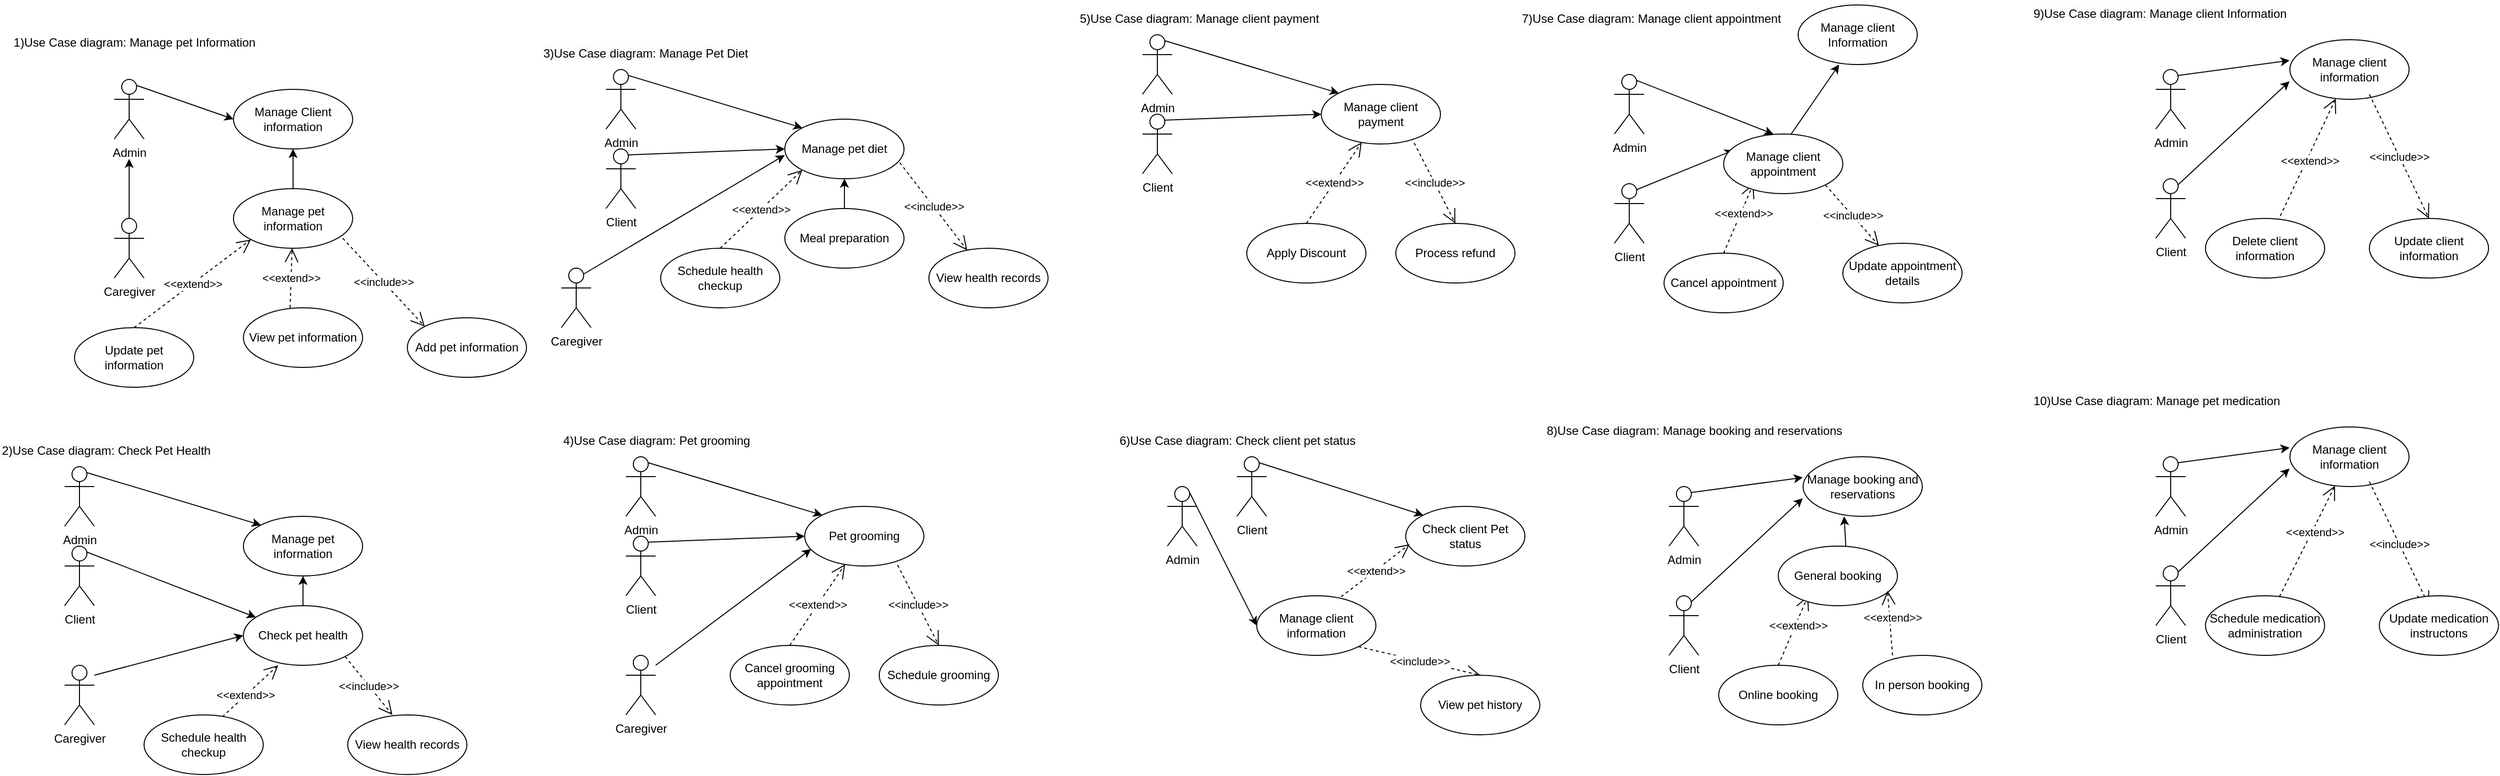 <mxfile version="24.6.4" type="device">
  <diagram name="Page-1" id="rgZwceeodtX-BhhZzQaN">
    <mxGraphModel dx="2015" dy="1100" grid="1" gridSize="10" guides="1" tooltips="1" connect="1" arrows="1" fold="1" page="1" pageScale="1" pageWidth="850" pageHeight="1100" math="0" shadow="0">
      <root>
        <mxCell id="0" />
        <mxCell id="1" parent="0" />
        <mxCell id="zifpkMU8SjBG_Dm3BaqD-1" value="Caregiver" style="shape=umlActor;verticalLabelPosition=bottom;verticalAlign=top;html=1;" parent="1" vertex="1">
          <mxGeometry x="130" y="390" width="30" height="60" as="geometry" />
        </mxCell>
        <mxCell id="zifpkMU8SjBG_Dm3BaqD-2" value="Admin" style="shape=umlActor;verticalLabelPosition=bottom;verticalAlign=top;html=1;" parent="1" vertex="1">
          <mxGeometry x="130" y="250" width="30" height="60" as="geometry" />
        </mxCell>
        <mxCell id="zifpkMU8SjBG_Dm3BaqD-3" value="Manage pet information" style="ellipse;whiteSpace=wrap;html=1;" parent="1" vertex="1">
          <mxGeometry x="250" y="360" width="120" height="60" as="geometry" />
        </mxCell>
        <mxCell id="zifpkMU8SjBG_Dm3BaqD-5" value="Manage Client information" style="ellipse;whiteSpace=wrap;html=1;" parent="1" vertex="1">
          <mxGeometry x="250" y="260" width="120" height="60" as="geometry" />
        </mxCell>
        <mxCell id="zifpkMU8SjBG_Dm3BaqD-6" value="Add pet information" style="ellipse;whiteSpace=wrap;html=1;" parent="1" vertex="1">
          <mxGeometry x="425" y="490" width="120" height="60" as="geometry" />
        </mxCell>
        <mxCell id="zifpkMU8SjBG_Dm3BaqD-7" value="Update pet information" style="ellipse;whiteSpace=wrap;html=1;" parent="1" vertex="1">
          <mxGeometry x="90" y="500" width="120" height="60" as="geometry" />
        </mxCell>
        <mxCell id="zifpkMU8SjBG_Dm3BaqD-8" value="" style="endArrow=classic;html=1;rounded=0;entryX=0.5;entryY=1;entryDx=0;entryDy=0;" parent="1" target="zifpkMU8SjBG_Dm3BaqD-5" edge="1">
          <mxGeometry width="50" height="50" relative="1" as="geometry">
            <mxPoint x="310" y="360" as="sourcePoint" />
            <mxPoint x="360" y="310" as="targetPoint" />
          </mxGeometry>
        </mxCell>
        <mxCell id="zifpkMU8SjBG_Dm3BaqD-9" value="&amp;lt;&amp;lt;include&amp;gt;&amp;gt;" style="endArrow=open;endSize=12;dashed=1;html=1;rounded=0;entryX=0;entryY=0;entryDx=0;entryDy=0;" parent="1" target="zifpkMU8SjBG_Dm3BaqD-6" edge="1">
          <mxGeometry width="160" relative="1" as="geometry">
            <mxPoint x="360" y="410" as="sourcePoint" />
            <mxPoint x="520" y="410" as="targetPoint" />
          </mxGeometry>
        </mxCell>
        <mxCell id="zifpkMU8SjBG_Dm3BaqD-10" value="&amp;lt;&amp;lt;extend&amp;gt;&amp;gt;" style="endArrow=open;endSize=12;dashed=1;html=1;rounded=0;entryX=0;entryY=1;entryDx=0;entryDy=0;exitX=0.5;exitY=0;exitDx=0;exitDy=0;" parent="1" source="zifpkMU8SjBG_Dm3BaqD-7" target="zifpkMU8SjBG_Dm3BaqD-3" edge="1">
          <mxGeometry width="160" relative="1" as="geometry">
            <mxPoint x="260" y="460" as="sourcePoint" />
            <mxPoint x="420" y="460" as="targetPoint" />
            <Array as="points" />
          </mxGeometry>
        </mxCell>
        <mxCell id="zifpkMU8SjBG_Dm3BaqD-18" value="" style="endArrow=classic;html=1;rounded=0;exitX=0.5;exitY=0;exitDx=0;exitDy=0;exitPerimeter=0;" parent="1" source="zifpkMU8SjBG_Dm3BaqD-1" edge="1">
          <mxGeometry width="50" height="50" relative="1" as="geometry">
            <mxPoint x="140" y="390" as="sourcePoint" />
            <mxPoint x="145" y="330" as="targetPoint" />
          </mxGeometry>
        </mxCell>
        <mxCell id="zifpkMU8SjBG_Dm3BaqD-20" value="" style="endArrow=classic;html=1;rounded=0;entryX=0;entryY=0.5;entryDx=0;entryDy=0;exitX=0.75;exitY=0.1;exitDx=0;exitDy=0;exitPerimeter=0;" parent="1" source="zifpkMU8SjBG_Dm3BaqD-2" target="zifpkMU8SjBG_Dm3BaqD-5" edge="1">
          <mxGeometry width="50" height="50" relative="1" as="geometry">
            <mxPoint x="190" y="260" as="sourcePoint" />
            <mxPoint x="250" y="280.01" as="targetPoint" />
          </mxGeometry>
        </mxCell>
        <mxCell id="zifpkMU8SjBG_Dm3BaqD-22" value="1)Use Case diagram: Manage pet Information" style="text;html=1;align=center;verticalAlign=middle;resizable=0;points=[];autosize=1;strokeColor=none;fillColor=none;" parent="1" vertex="1">
          <mxGeometry x="15" y="198" width="270" height="30" as="geometry" />
        </mxCell>
        <mxCell id="zifpkMU8SjBG_Dm3BaqD-23" value="View pet information" style="ellipse;whiteSpace=wrap;html=1;" parent="1" vertex="1">
          <mxGeometry x="260" y="480" width="120" height="60" as="geometry" />
        </mxCell>
        <mxCell id="zifpkMU8SjBG_Dm3BaqD-24" value="&amp;lt;&amp;lt;extend&amp;gt;&amp;gt;" style="endArrow=open;endSize=12;dashed=1;html=1;rounded=0;exitX=0.5;exitY=0;exitDx=0;exitDy=0;" parent="1" target="zifpkMU8SjBG_Dm3BaqD-3" edge="1">
          <mxGeometry width="160" relative="1" as="geometry">
            <mxPoint x="307" y="480" as="sourcePoint" />
            <mxPoint x="425" y="391" as="targetPoint" />
            <Array as="points" />
          </mxGeometry>
        </mxCell>
        <mxCell id="zifpkMU8SjBG_Dm3BaqD-25" value="Caregiver" style="shape=umlActor;verticalLabelPosition=bottom;verticalAlign=top;html=1;" parent="1" vertex="1">
          <mxGeometry x="80" y="840" width="30" height="60" as="geometry" />
        </mxCell>
        <mxCell id="zifpkMU8SjBG_Dm3BaqD-26" value="Admin" style="shape=umlActor;verticalLabelPosition=bottom;verticalAlign=top;html=1;" parent="1" vertex="1">
          <mxGeometry x="80" y="640" width="30" height="60" as="geometry" />
        </mxCell>
        <mxCell id="zifpkMU8SjBG_Dm3BaqD-27" value="Check pet health" style="ellipse;whiteSpace=wrap;html=1;" parent="1" vertex="1">
          <mxGeometry x="260" y="780" width="120" height="60" as="geometry" />
        </mxCell>
        <mxCell id="zifpkMU8SjBG_Dm3BaqD-28" value="Manage pet information" style="ellipse;whiteSpace=wrap;html=1;" parent="1" vertex="1">
          <mxGeometry x="260" y="690" width="120" height="60" as="geometry" />
        </mxCell>
        <mxCell id="zifpkMU8SjBG_Dm3BaqD-31" value="" style="endArrow=classic;html=1;rounded=0;entryX=0.5;entryY=1;entryDx=0;entryDy=0;" parent="1" target="zifpkMU8SjBG_Dm3BaqD-28" edge="1">
          <mxGeometry width="50" height="50" relative="1" as="geometry">
            <mxPoint x="320" y="780" as="sourcePoint" />
            <mxPoint x="370" y="730" as="targetPoint" />
          </mxGeometry>
        </mxCell>
        <mxCell id="zifpkMU8SjBG_Dm3BaqD-38" value="&lt;span style=&quot;color: rgb(0, 0, 0); font-family: Helvetica; font-size: 12px; font-style: normal; font-variant-ligatures: normal; font-variant-caps: normal; font-weight: 400; letter-spacing: normal; orphans: 2; text-align: center; text-indent: 0px; text-transform: none; widows: 2; word-spacing: 0px; -webkit-text-stroke-width: 0px; white-space: nowrap; background-color: rgb(251, 251, 251); text-decoration-thickness: initial; text-decoration-style: initial; text-decoration-color: initial; display: inline !important; float: none;&quot;&gt;2)Use Case diagram: Check Pet Health&lt;/span&gt;" style="text;whiteSpace=wrap;html=1;" parent="1" vertex="1">
          <mxGeometry x="15" y="610" width="280" height="40" as="geometry" />
        </mxCell>
        <mxCell id="zifpkMU8SjBG_Dm3BaqD-39" value="Client" style="shape=umlActor;verticalLabelPosition=bottom;verticalAlign=top;html=1;" parent="1" vertex="1">
          <mxGeometry x="80" y="720" width="30" height="60" as="geometry" />
        </mxCell>
        <mxCell id="zifpkMU8SjBG_Dm3BaqD-41" value="" style="endArrow=classic;html=1;rounded=0;exitX=0.75;exitY=0.1;exitDx=0;exitDy=0;exitPerimeter=0;" parent="1" source="zifpkMU8SjBG_Dm3BaqD-39" target="zifpkMU8SjBG_Dm3BaqD-27" edge="1">
          <mxGeometry width="50" height="50" relative="1" as="geometry">
            <mxPoint x="145" y="700" as="sourcePoint" />
            <mxPoint x="220" y="714" as="targetPoint" />
          </mxGeometry>
        </mxCell>
        <mxCell id="zifpkMU8SjBG_Dm3BaqD-42" value="" style="endArrow=classic;html=1;rounded=0;entryX=0;entryY=0.5;entryDx=0;entryDy=0;" parent="1" target="zifpkMU8SjBG_Dm3BaqD-27" edge="1">
          <mxGeometry width="50" height="50" relative="1" as="geometry">
            <mxPoint x="110" y="850" as="sourcePoint" />
            <mxPoint x="250" y="810" as="targetPoint" />
          </mxGeometry>
        </mxCell>
        <mxCell id="wcL-7751c6dFBIgJgQ8n-2" value="" style="endArrow=classic;html=1;rounded=0;entryX=0;entryY=0;entryDx=0;entryDy=0;exitX=0.75;exitY=0.1;exitDx=0;exitDy=0;exitPerimeter=0;" edge="1" parent="1" source="zifpkMU8SjBG_Dm3BaqD-26" target="zifpkMU8SjBG_Dm3BaqD-28">
          <mxGeometry width="50" height="50" relative="1" as="geometry">
            <mxPoint x="150" y="680" as="sourcePoint" />
            <mxPoint x="230" y="620" as="targetPoint" />
          </mxGeometry>
        </mxCell>
        <mxCell id="wcL-7751c6dFBIgJgQ8n-3" value="&amp;lt;&amp;lt;include&amp;gt;&amp;gt;" style="endArrow=open;endSize=12;dashed=1;html=1;rounded=0;exitX=1;exitY=1;exitDx=0;exitDy=0;" edge="1" parent="1" source="zifpkMU8SjBG_Dm3BaqD-27">
          <mxGeometry width="160" relative="1" as="geometry">
            <mxPoint x="360" y="800" as="sourcePoint" />
            <mxPoint x="410" y="890" as="targetPoint" />
          </mxGeometry>
        </mxCell>
        <mxCell id="wcL-7751c6dFBIgJgQ8n-4" value="View health records" style="ellipse;whiteSpace=wrap;html=1;" vertex="1" parent="1">
          <mxGeometry x="365" y="890" width="120" height="60" as="geometry" />
        </mxCell>
        <mxCell id="wcL-7751c6dFBIgJgQ8n-5" value="&amp;lt;&amp;lt;extend&amp;gt;&amp;gt;" style="endArrow=open;endSize=12;dashed=1;html=1;rounded=0;entryX=0;entryY=1;entryDx=0;entryDy=0;" edge="1" parent="1">
          <mxGeometry width="160" relative="1" as="geometry">
            <mxPoint x="230" y="900" as="sourcePoint" />
            <mxPoint x="295" y="840" as="targetPoint" />
            <Array as="points" />
          </mxGeometry>
        </mxCell>
        <mxCell id="wcL-7751c6dFBIgJgQ8n-6" value="Schedule health checkup" style="ellipse;whiteSpace=wrap;html=1;" vertex="1" parent="1">
          <mxGeometry x="160" y="890" width="120" height="60" as="geometry" />
        </mxCell>
        <mxCell id="wcL-7751c6dFBIgJgQ8n-7" value="Caregiver" style="shape=umlActor;verticalLabelPosition=bottom;verticalAlign=top;html=1;" vertex="1" parent="1">
          <mxGeometry x="580" y="440" width="30" height="60" as="geometry" />
        </mxCell>
        <mxCell id="wcL-7751c6dFBIgJgQ8n-8" value="Admin" style="shape=umlActor;verticalLabelPosition=bottom;verticalAlign=top;html=1;" vertex="1" parent="1">
          <mxGeometry x="625" y="240" width="30" height="60" as="geometry" />
        </mxCell>
        <mxCell id="wcL-7751c6dFBIgJgQ8n-9" value="Meal preparation" style="ellipse;whiteSpace=wrap;html=1;" vertex="1" parent="1">
          <mxGeometry x="805" y="380" width="120" height="60" as="geometry" />
        </mxCell>
        <mxCell id="wcL-7751c6dFBIgJgQ8n-10" value="Manage pet diet" style="ellipse;whiteSpace=wrap;html=1;" vertex="1" parent="1">
          <mxGeometry x="805" y="290" width="120" height="60" as="geometry" />
        </mxCell>
        <mxCell id="wcL-7751c6dFBIgJgQ8n-11" value="" style="endArrow=classic;html=1;rounded=0;entryX=0.5;entryY=1;entryDx=0;entryDy=0;" edge="1" parent="1" target="wcL-7751c6dFBIgJgQ8n-10">
          <mxGeometry width="50" height="50" relative="1" as="geometry">
            <mxPoint x="865" y="380" as="sourcePoint" />
            <mxPoint x="915" y="330" as="targetPoint" />
          </mxGeometry>
        </mxCell>
        <mxCell id="wcL-7751c6dFBIgJgQ8n-12" value="&lt;span style=&quot;color: rgb(0, 0, 0); font-family: Helvetica; font-size: 12px; font-style: normal; font-variant-ligatures: normal; font-variant-caps: normal; font-weight: 400; letter-spacing: normal; orphans: 2; text-align: center; text-indent: 0px; text-transform: none; widows: 2; word-spacing: 0px; -webkit-text-stroke-width: 0px; white-space: nowrap; background-color: rgb(251, 251, 251); text-decoration-thickness: initial; text-decoration-style: initial; text-decoration-color: initial; display: inline !important; float: none;&quot;&gt;3)Use Case diagram: Manage Pet Diet&lt;/span&gt;" style="text;whiteSpace=wrap;html=1;" vertex="1" parent="1">
          <mxGeometry x="560" y="210" width="280" height="40" as="geometry" />
        </mxCell>
        <mxCell id="wcL-7751c6dFBIgJgQ8n-13" value="Client" style="shape=umlActor;verticalLabelPosition=bottom;verticalAlign=top;html=1;" vertex="1" parent="1">
          <mxGeometry x="625" y="320" width="30" height="60" as="geometry" />
        </mxCell>
        <mxCell id="wcL-7751c6dFBIgJgQ8n-14" value="" style="endArrow=classic;html=1;rounded=0;exitX=0.75;exitY=0.1;exitDx=0;exitDy=0;exitPerimeter=0;entryX=0;entryY=0.5;entryDx=0;entryDy=0;" edge="1" parent="1" source="wcL-7751c6dFBIgJgQ8n-13" target="wcL-7751c6dFBIgJgQ8n-10">
          <mxGeometry width="50" height="50" relative="1" as="geometry">
            <mxPoint x="690" y="300" as="sourcePoint" />
            <mxPoint x="765" y="314" as="targetPoint" />
          </mxGeometry>
        </mxCell>
        <mxCell id="wcL-7751c6dFBIgJgQ8n-15" value="" style="endArrow=classic;html=1;rounded=0;exitX=0.75;exitY=0.1;exitDx=0;exitDy=0;exitPerimeter=0;entryX=-0.001;entryY=0.604;entryDx=0;entryDy=0;entryPerimeter=0;" edge="1" parent="1" target="wcL-7751c6dFBIgJgQ8n-10" source="wcL-7751c6dFBIgJgQ8n-7">
          <mxGeometry width="50" height="50" relative="1" as="geometry">
            <mxPoint x="655" y="450" as="sourcePoint" />
            <mxPoint x="720" y="410" as="targetPoint" />
          </mxGeometry>
        </mxCell>
        <mxCell id="wcL-7751c6dFBIgJgQ8n-16" value="" style="endArrow=classic;html=1;rounded=0;entryX=0;entryY=0;entryDx=0;entryDy=0;exitX=0.75;exitY=0.1;exitDx=0;exitDy=0;exitPerimeter=0;" edge="1" parent="1" source="wcL-7751c6dFBIgJgQ8n-8" target="wcL-7751c6dFBIgJgQ8n-10">
          <mxGeometry width="50" height="50" relative="1" as="geometry">
            <mxPoint x="695" y="280" as="sourcePoint" />
            <mxPoint x="775" y="220" as="targetPoint" />
          </mxGeometry>
        </mxCell>
        <mxCell id="wcL-7751c6dFBIgJgQ8n-17" value="&amp;lt;&amp;lt;include&amp;gt;&amp;gt;" style="endArrow=open;endSize=12;dashed=1;html=1;rounded=0;exitX=0.964;exitY=0.729;exitDx=0;exitDy=0;exitPerimeter=0;" edge="1" parent="1" source="wcL-7751c6dFBIgJgQ8n-10" target="wcL-7751c6dFBIgJgQ8n-18">
          <mxGeometry width="160" relative="1" as="geometry">
            <mxPoint x="905" y="400" as="sourcePoint" />
            <mxPoint x="955" y="490" as="targetPoint" />
          </mxGeometry>
        </mxCell>
        <mxCell id="wcL-7751c6dFBIgJgQ8n-18" value="View health records" style="ellipse;whiteSpace=wrap;html=1;" vertex="1" parent="1">
          <mxGeometry x="950" y="420" width="120" height="60" as="geometry" />
        </mxCell>
        <mxCell id="wcL-7751c6dFBIgJgQ8n-19" value="&amp;lt;&amp;lt;extend&amp;gt;&amp;gt;" style="endArrow=open;endSize=12;dashed=1;html=1;rounded=0;entryX=0;entryY=1;entryDx=0;entryDy=0;exitX=0.5;exitY=0;exitDx=0;exitDy=0;" edge="1" parent="1" source="wcL-7751c6dFBIgJgQ8n-20" target="wcL-7751c6dFBIgJgQ8n-10">
          <mxGeometry width="160" relative="1" as="geometry">
            <mxPoint x="775" y="500" as="sourcePoint" />
            <mxPoint x="840" y="440" as="targetPoint" />
            <Array as="points" />
          </mxGeometry>
        </mxCell>
        <mxCell id="wcL-7751c6dFBIgJgQ8n-20" value="Schedule health checkup" style="ellipse;whiteSpace=wrap;html=1;" vertex="1" parent="1">
          <mxGeometry x="680" y="420" width="120" height="60" as="geometry" />
        </mxCell>
        <mxCell id="wcL-7751c6dFBIgJgQ8n-22" value="Caregiver" style="shape=umlActor;verticalLabelPosition=bottom;verticalAlign=top;html=1;" vertex="1" parent="1">
          <mxGeometry x="645" y="830" width="30" height="60" as="geometry" />
        </mxCell>
        <mxCell id="wcL-7751c6dFBIgJgQ8n-23" value="Admin" style="shape=umlActor;verticalLabelPosition=bottom;verticalAlign=top;html=1;" vertex="1" parent="1">
          <mxGeometry x="645" y="630" width="30" height="60" as="geometry" />
        </mxCell>
        <mxCell id="wcL-7751c6dFBIgJgQ8n-25" value="Pet grooming" style="ellipse;whiteSpace=wrap;html=1;" vertex="1" parent="1">
          <mxGeometry x="825" y="680" width="120" height="60" as="geometry" />
        </mxCell>
        <mxCell id="wcL-7751c6dFBIgJgQ8n-27" value="&lt;span style=&quot;color: rgb(0, 0, 0); font-family: Helvetica; font-size: 12px; font-style: normal; font-variant-ligatures: normal; font-variant-caps: normal; font-weight: 400; letter-spacing: normal; orphans: 2; text-align: center; text-indent: 0px; text-transform: none; widows: 2; word-spacing: 0px; -webkit-text-stroke-width: 0px; white-space: nowrap; background-color: rgb(251, 251, 251); text-decoration-thickness: initial; text-decoration-style: initial; text-decoration-color: initial; display: inline !important; float: none;&quot;&gt;4)Use Case diagram: Pet grooming&lt;/span&gt;" style="text;whiteSpace=wrap;html=1;" vertex="1" parent="1">
          <mxGeometry x="580" y="600" width="280" height="40" as="geometry" />
        </mxCell>
        <mxCell id="wcL-7751c6dFBIgJgQ8n-28" value="Client" style="shape=umlActor;verticalLabelPosition=bottom;verticalAlign=top;html=1;" vertex="1" parent="1">
          <mxGeometry x="645" y="710" width="30" height="60" as="geometry" />
        </mxCell>
        <mxCell id="wcL-7751c6dFBIgJgQ8n-29" value="" style="endArrow=classic;html=1;rounded=0;exitX=0.75;exitY=0.1;exitDx=0;exitDy=0;exitPerimeter=0;entryX=0;entryY=0.5;entryDx=0;entryDy=0;" edge="1" parent="1" source="wcL-7751c6dFBIgJgQ8n-28" target="wcL-7751c6dFBIgJgQ8n-25">
          <mxGeometry width="50" height="50" relative="1" as="geometry">
            <mxPoint x="710" y="690" as="sourcePoint" />
            <mxPoint x="785" y="704" as="targetPoint" />
          </mxGeometry>
        </mxCell>
        <mxCell id="wcL-7751c6dFBIgJgQ8n-30" value="" style="endArrow=classic;html=1;rounded=0;entryX=0.054;entryY=0.717;entryDx=0;entryDy=0;entryPerimeter=0;" edge="1" parent="1" target="wcL-7751c6dFBIgJgQ8n-25">
          <mxGeometry width="50" height="50" relative="1" as="geometry">
            <mxPoint x="675" y="840" as="sourcePoint" />
            <mxPoint x="815" y="800" as="targetPoint" />
          </mxGeometry>
        </mxCell>
        <mxCell id="wcL-7751c6dFBIgJgQ8n-31" value="" style="endArrow=classic;html=1;rounded=0;entryX=0;entryY=0;entryDx=0;entryDy=0;exitX=0.75;exitY=0.1;exitDx=0;exitDy=0;exitPerimeter=0;" edge="1" parent="1" source="wcL-7751c6dFBIgJgQ8n-23" target="wcL-7751c6dFBIgJgQ8n-25">
          <mxGeometry width="50" height="50" relative="1" as="geometry">
            <mxPoint x="715" y="670" as="sourcePoint" />
            <mxPoint x="795" y="610" as="targetPoint" />
          </mxGeometry>
        </mxCell>
        <mxCell id="wcL-7751c6dFBIgJgQ8n-32" value="&amp;lt;&amp;lt;include&amp;gt;&amp;gt;" style="endArrow=open;endSize=12;dashed=1;html=1;rounded=0;exitX=0.779;exitY=0.983;exitDx=0;exitDy=0;exitPerimeter=0;entryX=0.5;entryY=0;entryDx=0;entryDy=0;" edge="1" parent="1" source="wcL-7751c6dFBIgJgQ8n-25" target="wcL-7751c6dFBIgJgQ8n-33">
          <mxGeometry width="160" relative="1" as="geometry">
            <mxPoint x="927" y="821" as="sourcePoint" />
            <mxPoint x="960" y="810" as="targetPoint" />
          </mxGeometry>
        </mxCell>
        <mxCell id="wcL-7751c6dFBIgJgQ8n-33" value="Schedule grooming" style="ellipse;whiteSpace=wrap;html=1;" vertex="1" parent="1">
          <mxGeometry x="900" y="820" width="120" height="60" as="geometry" />
        </mxCell>
        <mxCell id="wcL-7751c6dFBIgJgQ8n-34" value="&amp;lt;&amp;lt;extend&amp;gt;&amp;gt;" style="endArrow=open;endSize=12;dashed=1;html=1;rounded=0;exitX=0.5;exitY=0;exitDx=0;exitDy=0;" edge="1" parent="1" source="wcL-7751c6dFBIgJgQ8n-35" target="wcL-7751c6dFBIgJgQ8n-25">
          <mxGeometry width="160" relative="1" as="geometry">
            <mxPoint x="795" y="890" as="sourcePoint" />
            <mxPoint x="860" y="830" as="targetPoint" />
            <Array as="points" />
          </mxGeometry>
        </mxCell>
        <mxCell id="wcL-7751c6dFBIgJgQ8n-35" value="Cancel grooming appointment" style="ellipse;whiteSpace=wrap;html=1;" vertex="1" parent="1">
          <mxGeometry x="750" y="820" width="120" height="60" as="geometry" />
        </mxCell>
        <mxCell id="wcL-7751c6dFBIgJgQ8n-40" value="Admin" style="shape=umlActor;verticalLabelPosition=bottom;verticalAlign=top;html=1;" vertex="1" parent="1">
          <mxGeometry x="1165" y="205" width="30" height="60" as="geometry" />
        </mxCell>
        <mxCell id="wcL-7751c6dFBIgJgQ8n-41" value="Manage client payment" style="ellipse;whiteSpace=wrap;html=1;" vertex="1" parent="1">
          <mxGeometry x="1345" y="255" width="120" height="60" as="geometry" />
        </mxCell>
        <mxCell id="wcL-7751c6dFBIgJgQ8n-42" value="&lt;span style=&quot;color: rgb(0, 0, 0); font-family: Helvetica; font-size: 12px; font-style: normal; font-variant-ligatures: normal; font-variant-caps: normal; font-weight: 400; letter-spacing: normal; orphans: 2; text-align: center; text-indent: 0px; text-transform: none; widows: 2; word-spacing: 0px; -webkit-text-stroke-width: 0px; white-space: nowrap; background-color: rgb(251, 251, 251); text-decoration-thickness: initial; text-decoration-style: initial; text-decoration-color: initial; display: inline !important; float: none;&quot;&gt;5)Use Case diagram: Manage client payment&lt;/span&gt;" style="text;whiteSpace=wrap;html=1;" vertex="1" parent="1">
          <mxGeometry x="1100" y="175" width="280" height="40" as="geometry" />
        </mxCell>
        <mxCell id="wcL-7751c6dFBIgJgQ8n-43" value="Client" style="shape=umlActor;verticalLabelPosition=bottom;verticalAlign=top;html=1;" vertex="1" parent="1">
          <mxGeometry x="1165" y="285" width="30" height="60" as="geometry" />
        </mxCell>
        <mxCell id="wcL-7751c6dFBIgJgQ8n-44" value="" style="endArrow=classic;html=1;rounded=0;exitX=0.75;exitY=0.1;exitDx=0;exitDy=0;exitPerimeter=0;entryX=0;entryY=0.5;entryDx=0;entryDy=0;" edge="1" parent="1" source="wcL-7751c6dFBIgJgQ8n-43" target="wcL-7751c6dFBIgJgQ8n-41">
          <mxGeometry width="50" height="50" relative="1" as="geometry">
            <mxPoint x="1230" y="265" as="sourcePoint" />
            <mxPoint x="1305" y="279" as="targetPoint" />
          </mxGeometry>
        </mxCell>
        <mxCell id="wcL-7751c6dFBIgJgQ8n-46" value="" style="endArrow=classic;html=1;rounded=0;entryX=0;entryY=0;entryDx=0;entryDy=0;exitX=0.75;exitY=0.1;exitDx=0;exitDy=0;exitPerimeter=0;" edge="1" parent="1" source="wcL-7751c6dFBIgJgQ8n-40" target="wcL-7751c6dFBIgJgQ8n-41">
          <mxGeometry width="50" height="50" relative="1" as="geometry">
            <mxPoint x="1235" y="245" as="sourcePoint" />
            <mxPoint x="1315" y="185" as="targetPoint" />
          </mxGeometry>
        </mxCell>
        <mxCell id="wcL-7751c6dFBIgJgQ8n-47" value="&amp;lt;&amp;lt;include&amp;gt;&amp;gt;" style="endArrow=open;endSize=12;dashed=1;html=1;rounded=0;exitX=0.779;exitY=0.983;exitDx=0;exitDy=0;exitPerimeter=0;entryX=0.5;entryY=0;entryDx=0;entryDy=0;" edge="1" parent="1" source="wcL-7751c6dFBIgJgQ8n-41">
          <mxGeometry width="160" relative="1" as="geometry">
            <mxPoint x="1447" y="396" as="sourcePoint" />
            <mxPoint x="1480" y="395" as="targetPoint" />
          </mxGeometry>
        </mxCell>
        <mxCell id="wcL-7751c6dFBIgJgQ8n-48" value="&amp;lt;&amp;lt;extend&amp;gt;&amp;gt;" style="endArrow=open;endSize=12;dashed=1;html=1;rounded=0;exitX=0.5;exitY=0;exitDx=0;exitDy=0;" edge="1" parent="1" source="wcL-7751c6dFBIgJgQ8n-49" target="wcL-7751c6dFBIgJgQ8n-41">
          <mxGeometry width="160" relative="1" as="geometry">
            <mxPoint x="1315" y="465" as="sourcePoint" />
            <mxPoint x="1380" y="405" as="targetPoint" />
            <Array as="points" />
          </mxGeometry>
        </mxCell>
        <mxCell id="wcL-7751c6dFBIgJgQ8n-49" value="Apply Discount" style="ellipse;whiteSpace=wrap;html=1;" vertex="1" parent="1">
          <mxGeometry x="1270" y="395" width="120" height="60" as="geometry" />
        </mxCell>
        <mxCell id="wcL-7751c6dFBIgJgQ8n-51" value="Process refund" style="ellipse;whiteSpace=wrap;html=1;" vertex="1" parent="1">
          <mxGeometry x="1420" y="395" width="120" height="60" as="geometry" />
        </mxCell>
        <mxCell id="wcL-7751c6dFBIgJgQ8n-64" value="&lt;span style=&quot;color: rgb(0, 0, 0); font-family: Helvetica; font-size: 12px; font-style: normal; font-variant-ligatures: normal; font-variant-caps: normal; font-weight: 400; letter-spacing: normal; orphans: 2; text-align: center; text-indent: 0px; text-transform: none; widows: 2; word-spacing: 0px; -webkit-text-stroke-width: 0px; white-space: nowrap; background-color: rgb(251, 251, 251); text-decoration-thickness: initial; text-decoration-style: initial; text-decoration-color: initial; display: inline !important; float: none;&quot;&gt;6)Use Case diagram: Check client pet status&lt;/span&gt;" style="text;whiteSpace=wrap;html=1;" vertex="1" parent="1">
          <mxGeometry x="1140" y="600" width="270" height="40" as="geometry" />
        </mxCell>
        <mxCell id="wcL-7751c6dFBIgJgQ8n-65" value="Admin" style="shape=umlActor;verticalLabelPosition=bottom;verticalAlign=top;html=1;" vertex="1" parent="1">
          <mxGeometry x="1190" y="660" width="30" height="60" as="geometry" />
        </mxCell>
        <mxCell id="wcL-7751c6dFBIgJgQ8n-66" value="Check client Pet status" style="ellipse;whiteSpace=wrap;html=1;" vertex="1" parent="1">
          <mxGeometry x="1430" y="680" width="120" height="60" as="geometry" />
        </mxCell>
        <mxCell id="wcL-7751c6dFBIgJgQ8n-67" value="Client" style="shape=umlActor;verticalLabelPosition=bottom;verticalAlign=top;html=1;" vertex="1" parent="1">
          <mxGeometry x="1260" y="630" width="30" height="60" as="geometry" />
        </mxCell>
        <mxCell id="wcL-7751c6dFBIgJgQ8n-68" value="" style="endArrow=classic;html=1;rounded=0;exitX=0.75;exitY=0.1;exitDx=0;exitDy=0;exitPerimeter=0;entryX=0;entryY=0;entryDx=0;entryDy=0;" edge="1" parent="1" source="wcL-7751c6dFBIgJgQ8n-67" target="wcL-7751c6dFBIgJgQ8n-66">
          <mxGeometry width="50" height="50" relative="1" as="geometry">
            <mxPoint x="1255" y="720" as="sourcePoint" />
            <mxPoint x="1260" y="890" as="targetPoint" />
          </mxGeometry>
        </mxCell>
        <mxCell id="wcL-7751c6dFBIgJgQ8n-69" value="" style="endArrow=classic;html=1;rounded=0;exitX=0.75;exitY=0.1;exitDx=0;exitDy=0;exitPerimeter=0;entryX=0;entryY=0.5;entryDx=0;entryDy=0;" edge="1" parent="1" source="wcL-7751c6dFBIgJgQ8n-65" target="wcL-7751c6dFBIgJgQ8n-74">
          <mxGeometry width="50" height="50" relative="1" as="geometry">
            <mxPoint x="1260" y="700" as="sourcePoint" />
            <mxPoint x="1310" y="931" as="targetPoint" />
          </mxGeometry>
        </mxCell>
        <mxCell id="wcL-7751c6dFBIgJgQ8n-70" value="&amp;lt;&amp;lt;include&amp;gt;&amp;gt;" style="endArrow=open;endSize=12;dashed=1;html=1;rounded=0;exitX=1;exitY=1;exitDx=0;exitDy=0;entryX=0.5;entryY=0;entryDx=0;entryDy=0;" edge="1" parent="1" source="wcL-7751c6dFBIgJgQ8n-74">
          <mxGeometry width="160" relative="1" as="geometry">
            <mxPoint x="1472" y="851" as="sourcePoint" />
            <mxPoint x="1505" y="850" as="targetPoint" />
          </mxGeometry>
        </mxCell>
        <mxCell id="wcL-7751c6dFBIgJgQ8n-73" value="View pet history" style="ellipse;whiteSpace=wrap;html=1;" vertex="1" parent="1">
          <mxGeometry x="1445" y="850" width="120" height="60" as="geometry" />
        </mxCell>
        <mxCell id="wcL-7751c6dFBIgJgQ8n-74" value="Manage client information" style="ellipse;whiteSpace=wrap;html=1;" vertex="1" parent="1">
          <mxGeometry x="1280" y="770" width="120" height="60" as="geometry" />
        </mxCell>
        <mxCell id="wcL-7751c6dFBIgJgQ8n-77" value="&amp;lt;&amp;lt;extend&amp;gt;&amp;gt;" style="endArrow=open;endSize=12;dashed=1;html=1;rounded=0;exitX=0.5;exitY=0;exitDx=0;exitDy=0;entryX=0.032;entryY=0.636;entryDx=0;entryDy=0;entryPerimeter=0;" edge="1" parent="1" target="wcL-7751c6dFBIgJgQ8n-66">
          <mxGeometry width="160" relative="1" as="geometry">
            <mxPoint x="1365" y="771" as="sourcePoint" />
            <mxPoint x="1420" y="710" as="targetPoint" />
            <Array as="points" />
          </mxGeometry>
        </mxCell>
        <mxCell id="wcL-7751c6dFBIgJgQ8n-78" value="Admin" style="shape=umlActor;verticalLabelPosition=bottom;verticalAlign=top;html=1;" vertex="1" parent="1">
          <mxGeometry x="1640" y="245" width="30" height="60" as="geometry" />
        </mxCell>
        <mxCell id="wcL-7751c6dFBIgJgQ8n-79" value="Manage client Information" style="ellipse;whiteSpace=wrap;html=1;" vertex="1" parent="1">
          <mxGeometry x="1825" y="175" width="120" height="60" as="geometry" />
        </mxCell>
        <mxCell id="wcL-7751c6dFBIgJgQ8n-80" value="&lt;span style=&quot;color: rgb(0, 0, 0); font-family: Helvetica; font-size: 12px; font-style: normal; font-variant-ligatures: normal; font-variant-caps: normal; font-weight: 400; letter-spacing: normal; orphans: 2; text-align: center; text-indent: 0px; text-transform: none; widows: 2; word-spacing: 0px; -webkit-text-stroke-width: 0px; white-space: nowrap; background-color: rgb(251, 251, 251); text-decoration-thickness: initial; text-decoration-style: initial; text-decoration-color: initial; display: inline !important; float: none;&quot;&gt;7)Use Case diagram: Manage client appointment&lt;/span&gt;" style="text;whiteSpace=wrap;html=1;" vertex="1" parent="1">
          <mxGeometry x="1545" y="175" width="280" height="40" as="geometry" />
        </mxCell>
        <mxCell id="wcL-7751c6dFBIgJgQ8n-81" value="Client" style="shape=umlActor;verticalLabelPosition=bottom;verticalAlign=top;html=1;" vertex="1" parent="1">
          <mxGeometry x="1640" y="355" width="30" height="60" as="geometry" />
        </mxCell>
        <mxCell id="wcL-7751c6dFBIgJgQ8n-82" value="" style="endArrow=classic;html=1;rounded=0;exitX=0.75;exitY=0.1;exitDx=0;exitDy=0;exitPerimeter=0;entryX=0.083;entryY=0.271;entryDx=0;entryDy=0;entryPerimeter=0;" edge="1" parent="1" source="wcL-7751c6dFBIgJgQ8n-81" target="wcL-7751c6dFBIgJgQ8n-86">
          <mxGeometry width="50" height="50" relative="1" as="geometry">
            <mxPoint x="1710" y="185" as="sourcePoint" />
            <mxPoint x="1760" y="205" as="targetPoint" />
          </mxGeometry>
        </mxCell>
        <mxCell id="wcL-7751c6dFBIgJgQ8n-83" value="" style="endArrow=classic;html=1;rounded=0;exitX=0.75;exitY=0.1;exitDx=0;exitDy=0;exitPerimeter=0;entryX=0.417;entryY=0;entryDx=0;entryDy=0;entryPerimeter=0;" edge="1" parent="1" source="wcL-7751c6dFBIgJgQ8n-78" target="wcL-7751c6dFBIgJgQ8n-86">
          <mxGeometry width="50" height="50" relative="1" as="geometry">
            <mxPoint x="1715" y="165" as="sourcePoint" />
            <mxPoint x="1780" y="295" as="targetPoint" />
          </mxGeometry>
        </mxCell>
        <mxCell id="wcL-7751c6dFBIgJgQ8n-84" value="&amp;lt;&amp;lt;include&amp;gt;&amp;gt;" style="endArrow=open;endSize=12;dashed=1;html=1;rounded=0;exitX=1;exitY=1;exitDx=0;exitDy=0;" edge="1" parent="1" source="wcL-7751c6dFBIgJgQ8n-86">
          <mxGeometry width="160" relative="1" as="geometry">
            <mxPoint x="1950" y="305" as="sourcePoint" />
            <mxPoint x="1906.365" y="417.426" as="targetPoint" />
            <mxPoint as="offset" />
          </mxGeometry>
        </mxCell>
        <mxCell id="wcL-7751c6dFBIgJgQ8n-85" value="&amp;lt;&amp;lt;extend&amp;gt;&amp;gt;" style="endArrow=open;endSize=12;dashed=1;html=1;rounded=0;" edge="1" parent="1">
          <mxGeometry x="0.172" y="-3" width="160" relative="1" as="geometry">
            <mxPoint x="1750" y="425" as="sourcePoint" />
            <mxPoint x="1780" y="355" as="targetPoint" />
            <Array as="points" />
            <mxPoint as="offset" />
          </mxGeometry>
        </mxCell>
        <mxCell id="wcL-7751c6dFBIgJgQ8n-86" value="Manage client appointment" style="ellipse;whiteSpace=wrap;html=1;" vertex="1" parent="1">
          <mxGeometry x="1750" y="305" width="120" height="60" as="geometry" />
        </mxCell>
        <mxCell id="wcL-7751c6dFBIgJgQ8n-87" value="Update appointment details" style="ellipse;whiteSpace=wrap;html=1;" vertex="1" parent="1">
          <mxGeometry x="1870" y="415" width="120" height="60" as="geometry" />
        </mxCell>
        <mxCell id="wcL-7751c6dFBIgJgQ8n-90" value="" style="endArrow=classic;html=1;rounded=0;exitX=0.75;exitY=0.1;exitDx=0;exitDy=0;exitPerimeter=0;entryX=0.344;entryY=1;entryDx=0;entryDy=0;entryPerimeter=0;" edge="1" parent="1" target="wcL-7751c6dFBIgJgQ8n-79">
          <mxGeometry width="50" height="50" relative="1" as="geometry">
            <mxPoint x="1818" y="305" as="sourcePoint" />
            <mxPoint x="1910" y="299" as="targetPoint" />
          </mxGeometry>
        </mxCell>
        <mxCell id="wcL-7751c6dFBIgJgQ8n-92" value="Cancel appointment" style="ellipse;whiteSpace=wrap;html=1;" vertex="1" parent="1">
          <mxGeometry x="1690" y="425" width="120" height="60" as="geometry" />
        </mxCell>
        <mxCell id="wcL-7751c6dFBIgJgQ8n-93" value="Admin" style="shape=umlActor;verticalLabelPosition=bottom;verticalAlign=top;html=1;" vertex="1" parent="1">
          <mxGeometry x="1695" y="660" width="30" height="60" as="geometry" />
        </mxCell>
        <mxCell id="wcL-7751c6dFBIgJgQ8n-94" value="Manage booking and reservations" style="ellipse;whiteSpace=wrap;html=1;" vertex="1" parent="1">
          <mxGeometry x="1830" y="630" width="120" height="60" as="geometry" />
        </mxCell>
        <mxCell id="wcL-7751c6dFBIgJgQ8n-95" value="&lt;span style=&quot;color: rgb(0, 0, 0); font-family: Helvetica; font-size: 12px; font-style: normal; font-variant-ligatures: normal; font-variant-caps: normal; font-weight: 400; letter-spacing: normal; orphans: 2; text-align: center; text-indent: 0px; text-transform: none; widows: 2; word-spacing: 0px; -webkit-text-stroke-width: 0px; white-space: nowrap; background-color: rgb(251, 251, 251); text-decoration-thickness: initial; text-decoration-style: initial; text-decoration-color: initial; display: inline !important; float: none;&quot;&gt;8)Use Case diagram: Manage booking and reservations&lt;/span&gt;" style="text;whiteSpace=wrap;html=1;" vertex="1" parent="1">
          <mxGeometry x="1570" y="590" width="280" height="40" as="geometry" />
        </mxCell>
        <mxCell id="wcL-7751c6dFBIgJgQ8n-96" value="Client" style="shape=umlActor;verticalLabelPosition=bottom;verticalAlign=top;html=1;" vertex="1" parent="1">
          <mxGeometry x="1695" y="770" width="30" height="60" as="geometry" />
        </mxCell>
        <mxCell id="wcL-7751c6dFBIgJgQ8n-97" value="" style="endArrow=classic;html=1;rounded=0;exitX=0.75;exitY=0.1;exitDx=0;exitDy=0;exitPerimeter=0;entryX=-0.003;entryY=0.697;entryDx=0;entryDy=0;entryPerimeter=0;" edge="1" parent="1" source="wcL-7751c6dFBIgJgQ8n-96" target="wcL-7751c6dFBIgJgQ8n-94">
          <mxGeometry width="50" height="50" relative="1" as="geometry">
            <mxPoint x="1765" y="600" as="sourcePoint" />
            <mxPoint x="1790" y="740" as="targetPoint" />
          </mxGeometry>
        </mxCell>
        <mxCell id="wcL-7751c6dFBIgJgQ8n-98" value="" style="endArrow=classic;html=1;rounded=0;exitX=0.75;exitY=0.1;exitDx=0;exitDy=0;exitPerimeter=0;entryX=-0.003;entryY=0.348;entryDx=0;entryDy=0;entryPerimeter=0;" edge="1" parent="1" source="wcL-7751c6dFBIgJgQ8n-93" target="wcL-7751c6dFBIgJgQ8n-94">
          <mxGeometry width="50" height="50" relative="1" as="geometry">
            <mxPoint x="1770" y="580" as="sourcePoint" />
            <mxPoint x="1800" y="700" as="targetPoint" />
          </mxGeometry>
        </mxCell>
        <mxCell id="wcL-7751c6dFBIgJgQ8n-100" value="&amp;lt;&amp;lt;extend&amp;gt;&amp;gt;" style="endArrow=open;endSize=12;dashed=1;html=1;rounded=0;" edge="1" parent="1">
          <mxGeometry x="0.172" y="-3" width="160" relative="1" as="geometry">
            <mxPoint x="1805" y="840" as="sourcePoint" />
            <mxPoint x="1835" y="770" as="targetPoint" />
            <Array as="points" />
            <mxPoint as="offset" />
          </mxGeometry>
        </mxCell>
        <mxCell id="wcL-7751c6dFBIgJgQ8n-101" value="General booking" style="ellipse;whiteSpace=wrap;html=1;" vertex="1" parent="1">
          <mxGeometry x="1805" y="720" width="120" height="60" as="geometry" />
        </mxCell>
        <mxCell id="wcL-7751c6dFBIgJgQ8n-103" value="" style="endArrow=classic;html=1;rounded=0;exitX=0.75;exitY=0.1;exitDx=0;exitDy=0;exitPerimeter=0;entryX=0.344;entryY=1;entryDx=0;entryDy=0;entryPerimeter=0;" edge="1" parent="1" target="wcL-7751c6dFBIgJgQ8n-94">
          <mxGeometry width="50" height="50" relative="1" as="geometry">
            <mxPoint x="1873" y="720" as="sourcePoint" />
            <mxPoint x="1965" y="714" as="targetPoint" />
          </mxGeometry>
        </mxCell>
        <mxCell id="wcL-7751c6dFBIgJgQ8n-104" value="Online booking" style="ellipse;whiteSpace=wrap;html=1;" vertex="1" parent="1">
          <mxGeometry x="1745" y="840" width="120" height="60" as="geometry" />
        </mxCell>
        <mxCell id="wcL-7751c6dFBIgJgQ8n-105" value="&amp;lt;&amp;lt;extend&amp;gt;&amp;gt;" style="endArrow=open;endSize=12;dashed=1;html=1;rounded=0;" edge="1" parent="1">
          <mxGeometry x="0.172" y="-3" width="160" relative="1" as="geometry">
            <mxPoint x="1920" y="830" as="sourcePoint" />
            <mxPoint x="1915" y="765" as="targetPoint" />
            <Array as="points" />
            <mxPoint as="offset" />
          </mxGeometry>
        </mxCell>
        <mxCell id="wcL-7751c6dFBIgJgQ8n-106" value="In person booking" style="ellipse;whiteSpace=wrap;html=1;" vertex="1" parent="1">
          <mxGeometry x="1890" y="830" width="120" height="60" as="geometry" />
        </mxCell>
        <mxCell id="wcL-7751c6dFBIgJgQ8n-107" value="Admin" style="shape=umlActor;verticalLabelPosition=bottom;verticalAlign=top;html=1;" vertex="1" parent="1">
          <mxGeometry x="2185" y="240" width="30" height="60" as="geometry" />
        </mxCell>
        <mxCell id="wcL-7751c6dFBIgJgQ8n-108" value="Manage client information" style="ellipse;whiteSpace=wrap;html=1;" vertex="1" parent="1">
          <mxGeometry x="2320" y="210" width="120" height="60" as="geometry" />
        </mxCell>
        <mxCell id="wcL-7751c6dFBIgJgQ8n-109" value="&lt;span style=&quot;color: rgb(0, 0, 0); font-family: Helvetica; font-size: 12px; font-style: normal; font-variant-ligatures: normal; font-variant-caps: normal; font-weight: 400; letter-spacing: normal; orphans: 2; text-align: center; text-indent: 0px; text-transform: none; widows: 2; word-spacing: 0px; -webkit-text-stroke-width: 0px; white-space: nowrap; background-color: rgb(251, 251, 251); text-decoration-thickness: initial; text-decoration-style: initial; text-decoration-color: initial; display: inline !important; float: none;&quot;&gt;9)Use Case diagram: Manage client Information&lt;/span&gt;" style="text;whiteSpace=wrap;html=1;" vertex="1" parent="1">
          <mxGeometry x="2060" y="170" width="280" height="40" as="geometry" />
        </mxCell>
        <mxCell id="wcL-7751c6dFBIgJgQ8n-110" value="Client" style="shape=umlActor;verticalLabelPosition=bottom;verticalAlign=top;html=1;" vertex="1" parent="1">
          <mxGeometry x="2185" y="350" width="30" height="60" as="geometry" />
        </mxCell>
        <mxCell id="wcL-7751c6dFBIgJgQ8n-111" value="" style="endArrow=classic;html=1;rounded=0;exitX=0.75;exitY=0.1;exitDx=0;exitDy=0;exitPerimeter=0;entryX=-0.003;entryY=0.697;entryDx=0;entryDy=0;entryPerimeter=0;" edge="1" parent="1" source="wcL-7751c6dFBIgJgQ8n-110" target="wcL-7751c6dFBIgJgQ8n-108">
          <mxGeometry width="50" height="50" relative="1" as="geometry">
            <mxPoint x="2255" y="180" as="sourcePoint" />
            <mxPoint x="2280" y="320" as="targetPoint" />
          </mxGeometry>
        </mxCell>
        <mxCell id="wcL-7751c6dFBIgJgQ8n-112" value="" style="endArrow=classic;html=1;rounded=0;exitX=0.75;exitY=0.1;exitDx=0;exitDy=0;exitPerimeter=0;entryX=-0.003;entryY=0.348;entryDx=0;entryDy=0;entryPerimeter=0;" edge="1" parent="1" source="wcL-7751c6dFBIgJgQ8n-107" target="wcL-7751c6dFBIgJgQ8n-108">
          <mxGeometry width="50" height="50" relative="1" as="geometry">
            <mxPoint x="2260" y="160" as="sourcePoint" />
            <mxPoint x="2290" y="280" as="targetPoint" />
          </mxGeometry>
        </mxCell>
        <mxCell id="wcL-7751c6dFBIgJgQ8n-113" value="&amp;lt;&amp;lt;extend&amp;gt;&amp;gt;" style="endArrow=open;endSize=12;dashed=1;html=1;rounded=0;" edge="1" parent="1" target="wcL-7751c6dFBIgJgQ8n-108">
          <mxGeometry x="0.182" y="-3" width="160" relative="1" as="geometry">
            <mxPoint x="2295" y="420" as="sourcePoint" />
            <mxPoint x="2325" y="350" as="targetPoint" />
            <Array as="points" />
            <mxPoint as="offset" />
          </mxGeometry>
        </mxCell>
        <mxCell id="wcL-7751c6dFBIgJgQ8n-116" value="Delete client information" style="ellipse;whiteSpace=wrap;html=1;" vertex="1" parent="1">
          <mxGeometry x="2235" y="390" width="120" height="60" as="geometry" />
        </mxCell>
        <mxCell id="wcL-7751c6dFBIgJgQ8n-118" value="Update client information" style="ellipse;whiteSpace=wrap;html=1;" vertex="1" parent="1">
          <mxGeometry x="2400" y="390" width="120" height="60" as="geometry" />
        </mxCell>
        <mxCell id="wcL-7751c6dFBIgJgQ8n-119" value="&amp;lt;&amp;lt;include&amp;gt;&amp;gt;" style="endArrow=open;endSize=12;dashed=1;html=1;rounded=0;exitX=1;exitY=1;exitDx=0;exitDy=0;entryX=0.5;entryY=0;entryDx=0;entryDy=0;" edge="1" parent="1" target="wcL-7751c6dFBIgJgQ8n-118">
          <mxGeometry width="160" relative="1" as="geometry">
            <mxPoint x="2400" y="265" as="sourcePoint" />
            <mxPoint x="2454.365" y="326.426" as="targetPoint" />
            <mxPoint as="offset" />
          </mxGeometry>
        </mxCell>
        <mxCell id="wcL-7751c6dFBIgJgQ8n-120" value="Admin" style="shape=umlActor;verticalLabelPosition=bottom;verticalAlign=top;html=1;" vertex="1" parent="1">
          <mxGeometry x="2185" y="630" width="30" height="60" as="geometry" />
        </mxCell>
        <mxCell id="wcL-7751c6dFBIgJgQ8n-121" value="Manage client information" style="ellipse;whiteSpace=wrap;html=1;" vertex="1" parent="1">
          <mxGeometry x="2320" y="600" width="120" height="60" as="geometry" />
        </mxCell>
        <mxCell id="wcL-7751c6dFBIgJgQ8n-122" value="&lt;span style=&quot;color: rgb(0, 0, 0); font-family: Helvetica; font-size: 12px; font-style: normal; font-variant-ligatures: normal; font-variant-caps: normal; font-weight: 400; letter-spacing: normal; orphans: 2; text-align: center; text-indent: 0px; text-transform: none; widows: 2; word-spacing: 0px; -webkit-text-stroke-width: 0px; white-space: nowrap; background-color: rgb(251, 251, 251); text-decoration-thickness: initial; text-decoration-style: initial; text-decoration-color: initial; display: inline !important; float: none;&quot;&gt;10)Use Case diagram: Manage pet medication&lt;/span&gt;" style="text;whiteSpace=wrap;html=1;" vertex="1" parent="1">
          <mxGeometry x="2060" y="560" width="280" height="40" as="geometry" />
        </mxCell>
        <mxCell id="wcL-7751c6dFBIgJgQ8n-123" value="Client" style="shape=umlActor;verticalLabelPosition=bottom;verticalAlign=top;html=1;" vertex="1" parent="1">
          <mxGeometry x="2185" y="740" width="30" height="60" as="geometry" />
        </mxCell>
        <mxCell id="wcL-7751c6dFBIgJgQ8n-124" value="" style="endArrow=classic;html=1;rounded=0;exitX=0.75;exitY=0.1;exitDx=0;exitDy=0;exitPerimeter=0;entryX=-0.003;entryY=0.697;entryDx=0;entryDy=0;entryPerimeter=0;" edge="1" parent="1" source="wcL-7751c6dFBIgJgQ8n-123" target="wcL-7751c6dFBIgJgQ8n-121">
          <mxGeometry width="50" height="50" relative="1" as="geometry">
            <mxPoint x="2255" y="570" as="sourcePoint" />
            <mxPoint x="2280" y="710" as="targetPoint" />
          </mxGeometry>
        </mxCell>
        <mxCell id="wcL-7751c6dFBIgJgQ8n-125" value="" style="endArrow=classic;html=1;rounded=0;exitX=0.75;exitY=0.1;exitDx=0;exitDy=0;exitPerimeter=0;entryX=-0.003;entryY=0.348;entryDx=0;entryDy=0;entryPerimeter=0;" edge="1" parent="1" source="wcL-7751c6dFBIgJgQ8n-120" target="wcL-7751c6dFBIgJgQ8n-121">
          <mxGeometry width="50" height="50" relative="1" as="geometry">
            <mxPoint x="2260" y="550" as="sourcePoint" />
            <mxPoint x="2290" y="670" as="targetPoint" />
          </mxGeometry>
        </mxCell>
        <mxCell id="wcL-7751c6dFBIgJgQ8n-126" value="&amp;lt;&amp;lt;extend&amp;gt;&amp;gt;" style="endArrow=open;endSize=12;dashed=1;html=1;rounded=0;" edge="1" parent="1" target="wcL-7751c6dFBIgJgQ8n-121" source="wcL-7751c6dFBIgJgQ8n-127">
          <mxGeometry x="0.182" y="-3" width="160" relative="1" as="geometry">
            <mxPoint x="2295" y="810" as="sourcePoint" />
            <mxPoint x="2325" y="740" as="targetPoint" />
            <Array as="points" />
            <mxPoint as="offset" />
          </mxGeometry>
        </mxCell>
        <mxCell id="wcL-7751c6dFBIgJgQ8n-128" value="&amp;lt;&amp;lt;include&amp;gt;&amp;gt;" style="endArrow=open;endSize=12;dashed=1;html=1;rounded=0;exitX=1;exitY=1;exitDx=0;exitDy=0;entryX=0.5;entryY=0;entryDx=0;entryDy=0;" edge="1" parent="1">
          <mxGeometry width="160" relative="1" as="geometry">
            <mxPoint x="2400" y="655" as="sourcePoint" />
            <mxPoint x="2460" y="780" as="targetPoint" />
            <mxPoint as="offset" />
          </mxGeometry>
        </mxCell>
        <mxCell id="wcL-7751c6dFBIgJgQ8n-129" value="Update medication instructons" style="ellipse;whiteSpace=wrap;html=1;" vertex="1" parent="1">
          <mxGeometry x="2410" y="770" width="120" height="60" as="geometry" />
        </mxCell>
        <mxCell id="wcL-7751c6dFBIgJgQ8n-130" value="" style="endArrow=open;endSize=12;dashed=1;html=1;rounded=0;" edge="1" parent="1" target="wcL-7751c6dFBIgJgQ8n-127">
          <mxGeometry x="0.182" y="-3" width="160" relative="1" as="geometry">
            <mxPoint x="2295" y="810" as="sourcePoint" />
            <mxPoint x="2366" y="659" as="targetPoint" />
            <Array as="points" />
            <mxPoint as="offset" />
          </mxGeometry>
        </mxCell>
        <mxCell id="wcL-7751c6dFBIgJgQ8n-127" value="Schedule medication administration" style="ellipse;whiteSpace=wrap;html=1;" vertex="1" parent="1">
          <mxGeometry x="2235" y="770" width="120" height="60" as="geometry" />
        </mxCell>
      </root>
    </mxGraphModel>
  </diagram>
</mxfile>
